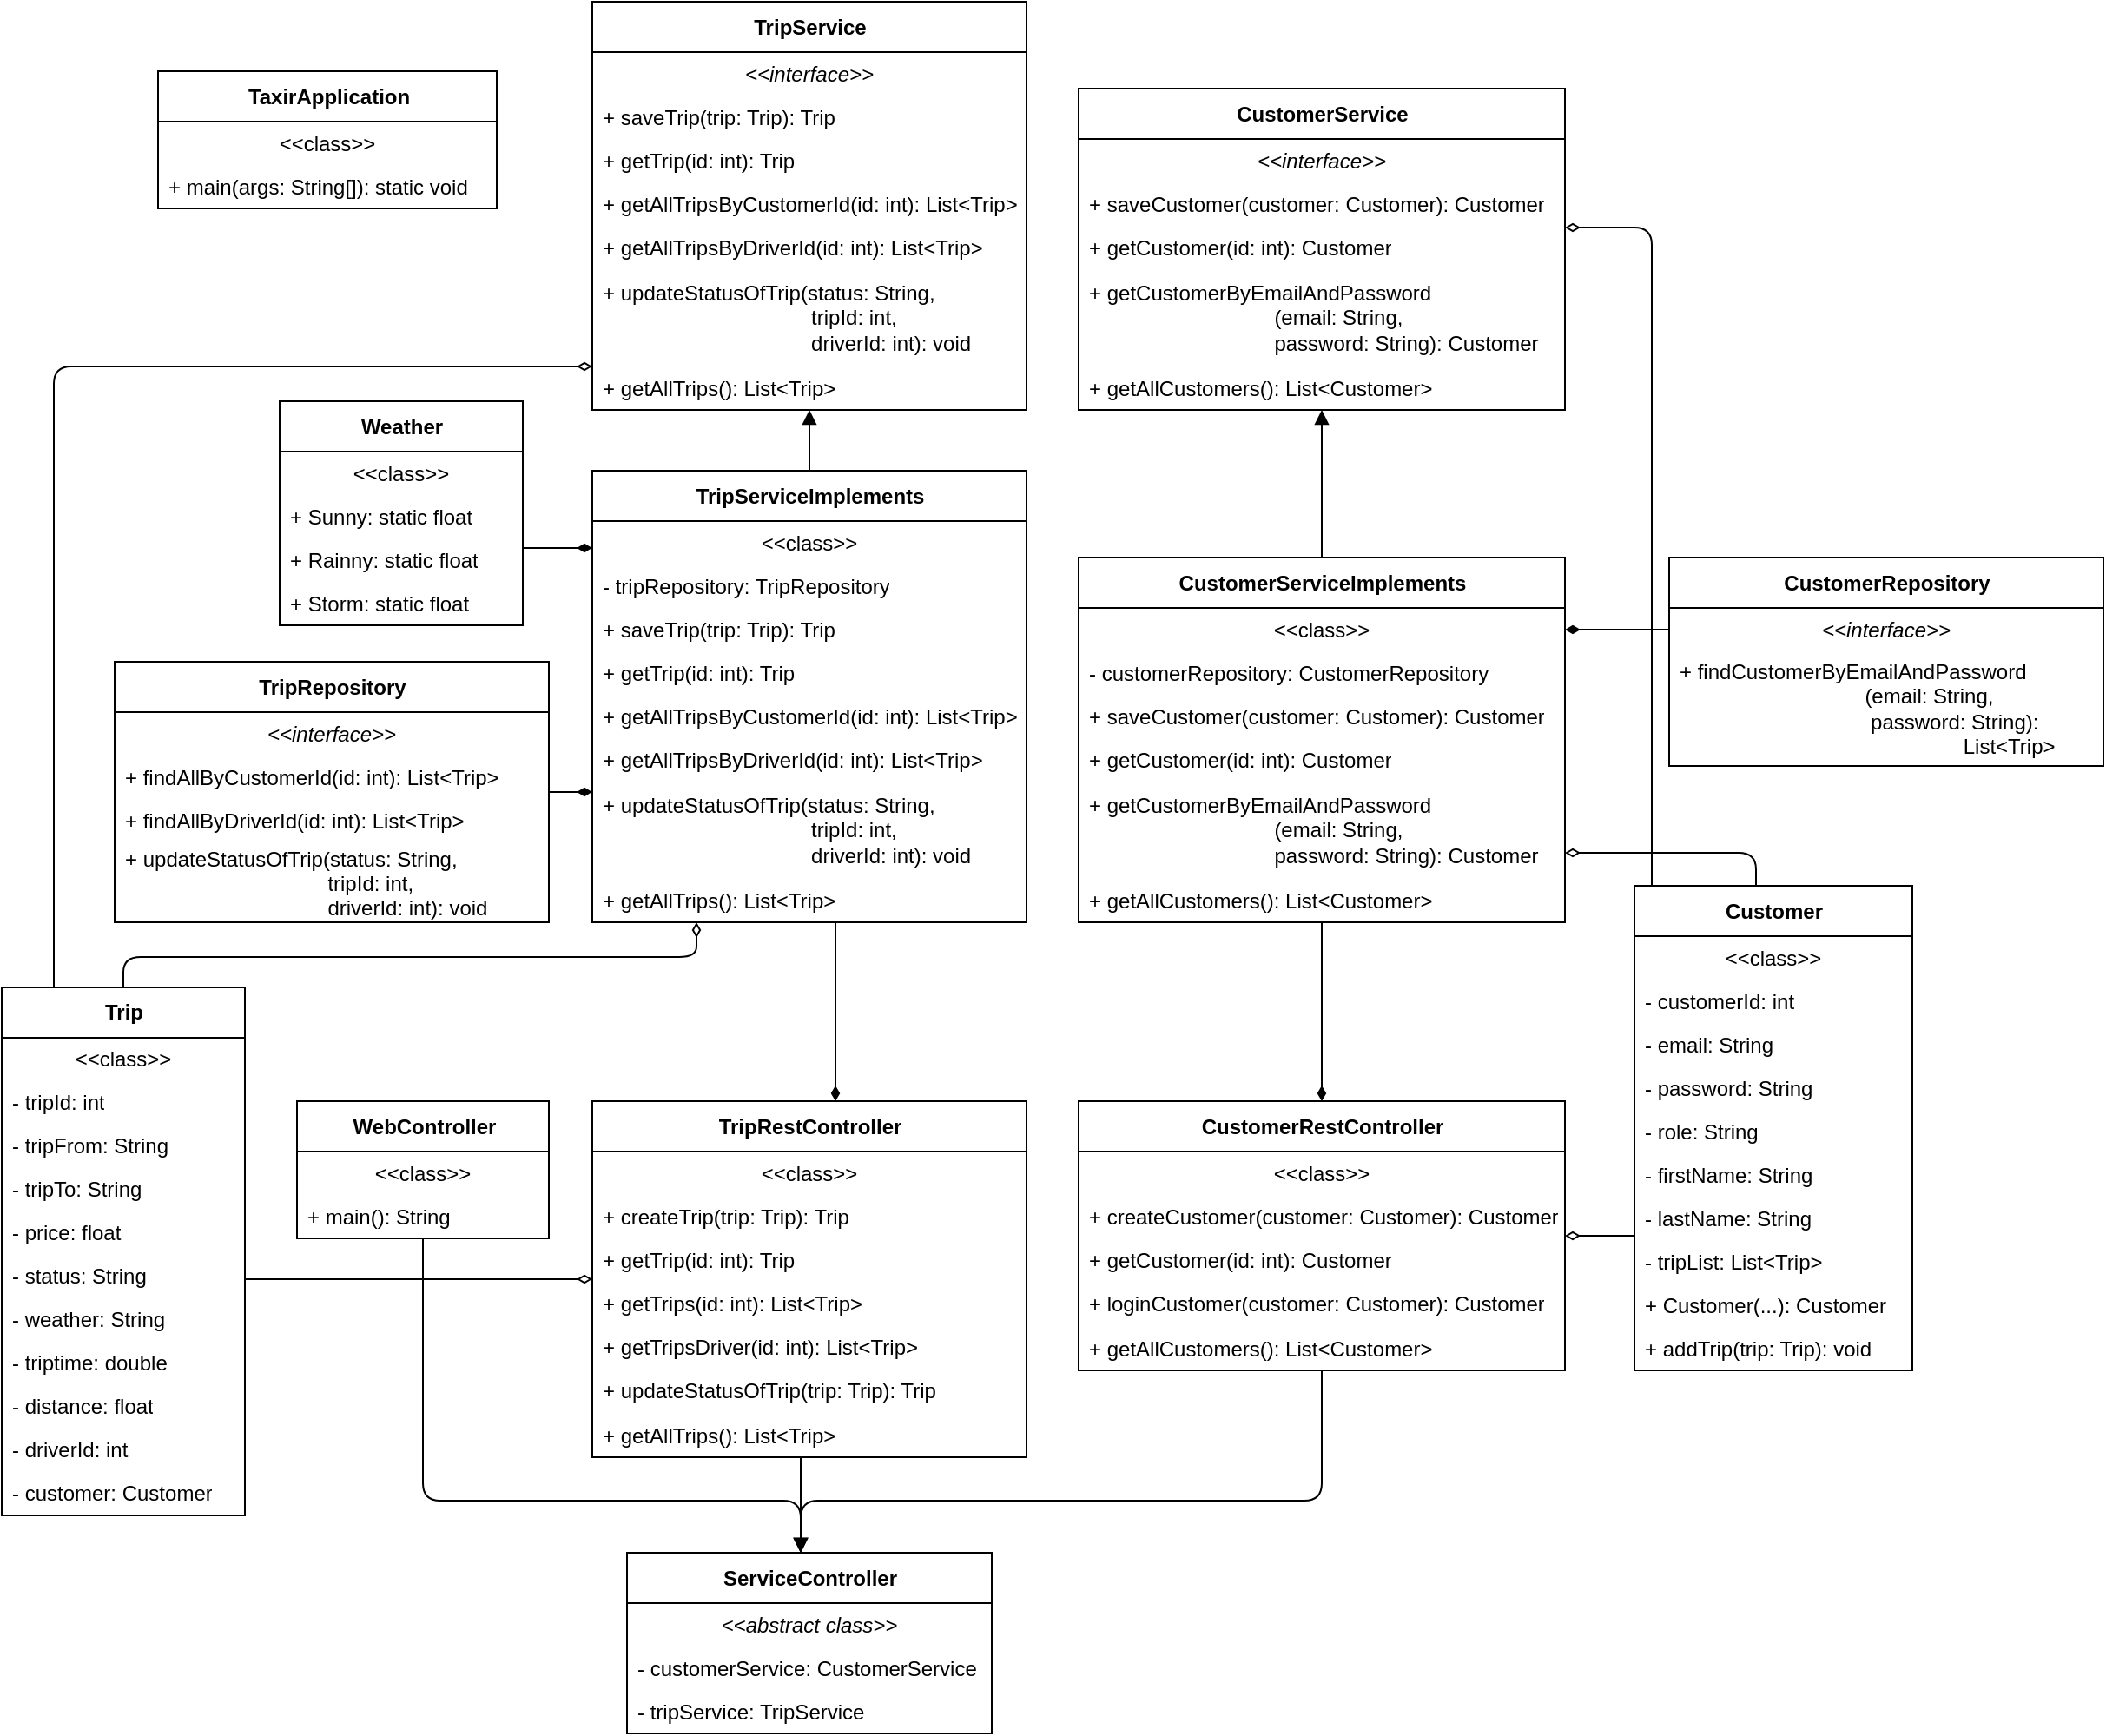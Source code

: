 <mxfile>
    <diagram id="nhu8i2SzoQMfOEHDoNnE" name="Page-1">
        <mxGraphModel dx="1862" dy="1217" grid="1" gridSize="10" guides="0" tooltips="1" connect="1" arrows="1" fold="1" page="1" pageScale="1" pageWidth="1100" pageHeight="850" math="0" shadow="0">
            <root>
                <mxCell id="0"/>
                <mxCell id="1" parent="0"/>
                <mxCell id="135" style="edgeStyle=elbowEdgeStyle;elbow=vertical;html=1;fontFamily=Tahoma;endArrow=diamondThin;endFill=1;" parent="1" source="2" target="73" edge="1">
                    <mxGeometry relative="1" as="geometry"/>
                </mxCell>
                <mxCell id="2" value="TripRepository" style="swimlane;fontStyle=1;align=center;verticalAlign=middle;childLayout=stackLayout;horizontal=1;startSize=29;horizontalStack=0;resizeParent=1;resizeParentMax=0;resizeLast=0;collapsible=0;marginBottom=0;html=1;" parent="1" vertex="1">
                    <mxGeometry x="-375" y="-10" width="250" height="150" as="geometry"/>
                </mxCell>
                <mxCell id="3" value="&lt;i&gt;&amp;lt;&amp;lt;interface&amp;gt;&amp;gt;&lt;/i&gt;" style="text;html=1;strokeColor=none;fillColor=none;align=center;verticalAlign=middle;spacingLeft=4;spacingRight=4;overflow=hidden;rotatable=0;points=[[0,0.5],[1,0.5]];portConstraint=eastwest;" parent="2" vertex="1">
                    <mxGeometry y="29" width="250" height="25" as="geometry"/>
                </mxCell>
                <mxCell id="4" value="+ findAllByCustomerId(id: int): List&amp;lt;Trip&amp;gt;" style="text;html=1;strokeColor=none;fillColor=none;align=left;verticalAlign=middle;spacingLeft=4;spacingRight=4;overflow=hidden;rotatable=0;points=[[0,0.5],[1,0.5]];portConstraint=eastwest;" parent="2" vertex="1">
                    <mxGeometry y="54" width="250" height="25" as="geometry"/>
                </mxCell>
                <mxCell id="32" value="+ findAllByDriverId(id: int): List&amp;lt;Trip&amp;gt;" style="text;html=1;strokeColor=none;fillColor=none;align=left;verticalAlign=middle;spacingLeft=4;spacingRight=4;overflow=hidden;rotatable=0;points=[[0,0.5],[1,0.5]];portConstraint=eastwest;" parent="2" vertex="1">
                    <mxGeometry y="79" width="250" height="25" as="geometry"/>
                </mxCell>
                <mxCell id="33" value="+ updateStatusOfTrip(status: String, &lt;br&gt;&lt;span style=&quot;white-space: pre;&quot;&gt;&#9;&lt;/span&gt;&lt;span style=&quot;white-space: pre;&quot;&gt;&#9;&lt;/span&gt;&lt;span style=&quot;white-space: pre;&quot;&gt;&#9;&lt;/span&gt;&lt;span style=&quot;white-space: pre;&quot;&gt;&#9;&lt;/span&gt;&amp;nbsp; &amp;nbsp;tripId: int, &lt;br&gt;&lt;span style=&quot;white-space: pre;&quot;&gt;&#9;&lt;/span&gt;&lt;span style=&quot;white-space: pre;&quot;&gt;&#9;&lt;/span&gt;&lt;span style=&quot;white-space: pre;&quot;&gt;&#9;&lt;/span&gt;&lt;span style=&quot;white-space: pre;&quot;&gt;&#9;&lt;/span&gt;&amp;nbsp; &amp;nbsp;driverId: int): void" style="text;html=1;strokeColor=none;fillColor=none;align=left;verticalAlign=middle;spacingLeft=4;spacingRight=4;overflow=hidden;rotatable=0;points=[[0,0.5],[1,0.5]];portConstraint=eastwest;" parent="2" vertex="1">
                    <mxGeometry y="104" width="250" height="46" as="geometry"/>
                </mxCell>
                <mxCell id="145" style="edgeStyle=elbowEdgeStyle;elbow=vertical;html=1;fontFamily=Tahoma;endArrow=diamondThin;endFill=0;" parent="1" source="5" target="96" edge="1">
                    <mxGeometry relative="1" as="geometry"/>
                </mxCell>
                <mxCell id="146" style="edgeStyle=elbowEdgeStyle;elbow=vertical;html=1;fontFamily=Tahoma;endArrow=diamondThin;endFill=0;" parent="1" source="5" target="73" edge="1">
                    <mxGeometry relative="1" as="geometry">
                        <Array as="points">
                            <mxPoint x="-40" y="160"/>
                        </Array>
                    </mxGeometry>
                </mxCell>
                <mxCell id="148" style="edgeStyle=elbowEdgeStyle;elbow=vertical;html=1;fontFamily=Tahoma;endArrow=diamondThin;endFill=0;" parent="1" source="5" target="39" edge="1">
                    <mxGeometry relative="1" as="geometry">
                        <Array as="points">
                            <mxPoint x="-410" y="-180"/>
                            <mxPoint x="-350" y="-180"/>
                            <mxPoint x="-70" y="160"/>
                            <mxPoint x="-160" y="160"/>
                        </Array>
                    </mxGeometry>
                </mxCell>
                <mxCell id="5" value="Trip" style="swimlane;fontStyle=1;align=center;verticalAlign=middle;childLayout=stackLayout;horizontal=1;startSize=29;horizontalStack=0;resizeParent=1;resizeParentMax=0;resizeLast=0;collapsible=0;marginBottom=0;html=1;" parent="1" vertex="1">
                    <mxGeometry x="-440" y="177.5" width="140" height="304" as="geometry"/>
                </mxCell>
                <mxCell id="6" value="&amp;lt;&amp;lt;class&amp;gt;&amp;gt;" style="text;html=1;strokeColor=none;fillColor=none;align=center;verticalAlign=middle;spacingLeft=4;spacingRight=4;overflow=hidden;rotatable=0;points=[[0,0.5],[1,0.5]];portConstraint=eastwest;" parent="5" vertex="1">
                    <mxGeometry y="29" width="140" height="25" as="geometry"/>
                </mxCell>
                <mxCell id="7" value="- tripId: int" style="text;html=1;strokeColor=none;fillColor=none;align=left;verticalAlign=middle;spacingLeft=4;spacingRight=4;overflow=hidden;rotatable=0;points=[[0,0.5],[1,0.5]];portConstraint=eastwest;" parent="5" vertex="1">
                    <mxGeometry y="54" width="140" height="25" as="geometry"/>
                </mxCell>
                <mxCell id="8" value="- tripFrom: String" style="text;html=1;strokeColor=none;fillColor=none;align=left;verticalAlign=middle;spacingLeft=4;spacingRight=4;overflow=hidden;rotatable=0;points=[[0,0.5],[1,0.5]];portConstraint=eastwest;" parent="5" vertex="1">
                    <mxGeometry y="79" width="140" height="25" as="geometry"/>
                </mxCell>
                <mxCell id="9" value="- tripTo: String" style="text;html=1;strokeColor=none;fillColor=none;align=left;verticalAlign=middle;spacingLeft=4;spacingRight=4;overflow=hidden;rotatable=0;points=[[0,0.5],[1,0.5]];portConstraint=eastwest;" parent="5" vertex="1">
                    <mxGeometry y="104" width="140" height="25" as="geometry"/>
                </mxCell>
                <mxCell id="11" value="- price: float" style="text;html=1;strokeColor=none;fillColor=none;align=left;verticalAlign=middle;spacingLeft=4;spacingRight=4;overflow=hidden;rotatable=0;points=[[0,0.5],[1,0.5]];portConstraint=eastwest;" parent="5" vertex="1">
                    <mxGeometry y="129" width="140" height="25" as="geometry"/>
                </mxCell>
                <mxCell id="10" value="- status: String" style="text;html=1;strokeColor=none;fillColor=none;align=left;verticalAlign=middle;spacingLeft=4;spacingRight=4;overflow=hidden;rotatable=0;points=[[0,0.5],[1,0.5]];portConstraint=eastwest;" parent="5" vertex="1">
                    <mxGeometry y="154" width="140" height="25" as="geometry"/>
                </mxCell>
                <mxCell id="12" value="- weather: String" style="text;html=1;strokeColor=none;fillColor=none;align=left;verticalAlign=middle;spacingLeft=4;spacingRight=4;overflow=hidden;rotatable=0;points=[[0,0.5],[1,0.5]];portConstraint=eastwest;" parent="5" vertex="1">
                    <mxGeometry y="179" width="140" height="25" as="geometry"/>
                </mxCell>
                <mxCell id="13" value="- triptime: double" style="text;html=1;strokeColor=none;fillColor=none;align=left;verticalAlign=middle;spacingLeft=4;spacingRight=4;overflow=hidden;rotatable=0;points=[[0,0.5],[1,0.5]];portConstraint=eastwest;" parent="5" vertex="1">
                    <mxGeometry y="204" width="140" height="25" as="geometry"/>
                </mxCell>
                <mxCell id="14" value="- distance: float" style="text;html=1;strokeColor=none;fillColor=none;align=left;verticalAlign=middle;spacingLeft=4;spacingRight=4;overflow=hidden;rotatable=0;points=[[0,0.5],[1,0.5]];portConstraint=eastwest;" parent="5" vertex="1">
                    <mxGeometry y="229" width="140" height="25" as="geometry"/>
                </mxCell>
                <mxCell id="15" value="- driverId: int" style="text;html=1;strokeColor=none;fillColor=none;align=left;verticalAlign=middle;spacingLeft=4;spacingRight=4;overflow=hidden;rotatable=0;points=[[0,0.5],[1,0.5]];portConstraint=eastwest;" parent="5" vertex="1">
                    <mxGeometry y="254" width="140" height="25" as="geometry"/>
                </mxCell>
                <mxCell id="17" value="- customer: Customer" style="text;html=1;strokeColor=none;fillColor=none;align=left;verticalAlign=middle;spacingLeft=4;spacingRight=4;overflow=hidden;rotatable=0;points=[[0,0.5],[1,0.5]];portConstraint=eastwest;" parent="5" vertex="1">
                    <mxGeometry y="279" width="140" height="25" as="geometry"/>
                </mxCell>
                <mxCell id="139" style="edgeStyle=elbowEdgeStyle;elbow=vertical;html=1;fontFamily=Tahoma;endArrow=diamondThin;endFill=0;" parent="1" source="18" target="105" edge="1">
                    <mxGeometry relative="1" as="geometry"/>
                </mxCell>
                <mxCell id="142" style="edgeStyle=elbowEdgeStyle;elbow=vertical;html=1;fontFamily=Tahoma;endArrow=diamondThin;endFill=0;" parent="1" source="18" target="47" edge="1">
                    <mxGeometry relative="1" as="geometry">
                        <Array as="points">
                            <mxPoint x="510" y="-260"/>
                            <mxPoint x="480" y="-320"/>
                            <mxPoint x="520" y="-140"/>
                            <mxPoint x="530" y="-320"/>
                        </Array>
                    </mxGeometry>
                </mxCell>
                <mxCell id="143" style="edgeStyle=elbowEdgeStyle;elbow=vertical;html=1;fontFamily=Tahoma;endArrow=diamondThin;endFill=0;" parent="1" source="18" target="66" edge="1">
                    <mxGeometry relative="1" as="geometry">
                        <Array as="points">
                            <mxPoint x="570" y="100"/>
                            <mxPoint x="540" y="90"/>
                            <mxPoint x="470" y="60"/>
                        </Array>
                    </mxGeometry>
                </mxCell>
                <mxCell id="18" value="Customer" style="swimlane;fontStyle=1;align=center;verticalAlign=middle;childLayout=stackLayout;horizontal=1;startSize=29;horizontalStack=0;resizeParent=1;resizeParentMax=0;resizeLast=0;collapsible=0;marginBottom=0;html=1;" parent="1" vertex="1">
                    <mxGeometry x="500" y="119" width="160" height="279" as="geometry"/>
                </mxCell>
                <mxCell id="19" value="&amp;lt;&amp;lt;class&amp;gt;&amp;gt;" style="text;html=1;strokeColor=none;fillColor=none;align=center;verticalAlign=middle;spacingLeft=4;spacingRight=4;overflow=hidden;rotatable=0;points=[[0,0.5],[1,0.5]];portConstraint=eastwest;" parent="18" vertex="1">
                    <mxGeometry y="29" width="160" height="25" as="geometry"/>
                </mxCell>
                <mxCell id="20" value="- customerId: int" style="text;html=1;strokeColor=none;fillColor=none;align=left;verticalAlign=middle;spacingLeft=4;spacingRight=4;overflow=hidden;rotatable=0;points=[[0,0.5],[1,0.5]];portConstraint=eastwest;" parent="18" vertex="1">
                    <mxGeometry y="54" width="160" height="25" as="geometry"/>
                </mxCell>
                <mxCell id="21" value="- email: String" style="text;html=1;strokeColor=none;fillColor=none;align=left;verticalAlign=middle;spacingLeft=4;spacingRight=4;overflow=hidden;rotatable=0;points=[[0,0.5],[1,0.5]];portConstraint=eastwest;" parent="18" vertex="1">
                    <mxGeometry y="79" width="160" height="25" as="geometry"/>
                </mxCell>
                <mxCell id="22" value="- password: String" style="text;html=1;strokeColor=none;fillColor=none;align=left;verticalAlign=middle;spacingLeft=4;spacingRight=4;overflow=hidden;rotatable=0;points=[[0,0.5],[1,0.5]];portConstraint=eastwest;" parent="18" vertex="1">
                    <mxGeometry y="104" width="160" height="25" as="geometry"/>
                </mxCell>
                <mxCell id="23" value="- role: String" style="text;html=1;strokeColor=none;fillColor=none;align=left;verticalAlign=middle;spacingLeft=4;spacingRight=4;overflow=hidden;rotatable=0;points=[[0,0.5],[1,0.5]];portConstraint=eastwest;" parent="18" vertex="1">
                    <mxGeometry y="129" width="160" height="25" as="geometry"/>
                </mxCell>
                <mxCell id="24" value="- firstName: String" style="text;html=1;strokeColor=none;fillColor=none;align=left;verticalAlign=middle;spacingLeft=4;spacingRight=4;overflow=hidden;rotatable=0;points=[[0,0.5],[1,0.5]];portConstraint=eastwest;" parent="18" vertex="1">
                    <mxGeometry y="154" width="160" height="25" as="geometry"/>
                </mxCell>
                <mxCell id="25" value="- lastName: String" style="text;html=1;strokeColor=none;fillColor=none;align=left;verticalAlign=middle;spacingLeft=4;spacingRight=4;overflow=hidden;rotatable=0;points=[[0,0.5],[1,0.5]];portConstraint=eastwest;" parent="18" vertex="1">
                    <mxGeometry y="179" width="160" height="25" as="geometry"/>
                </mxCell>
                <mxCell id="29" value="- tripList: List&amp;lt;Trip&amp;gt;" style="text;html=1;strokeColor=none;fillColor=none;align=left;verticalAlign=middle;spacingLeft=4;spacingRight=4;overflow=hidden;rotatable=0;points=[[0,0.5],[1,0.5]];portConstraint=eastwest;" parent="18" vertex="1">
                    <mxGeometry y="204" width="160" height="25" as="geometry"/>
                </mxCell>
                <mxCell id="30" value="+ Customer(...): Customer" style="text;html=1;strokeColor=none;fillColor=none;align=left;verticalAlign=middle;spacingLeft=4;spacingRight=4;overflow=hidden;rotatable=0;points=[[0,0.5],[1,0.5]];portConstraint=eastwest;" parent="18" vertex="1">
                    <mxGeometry y="229" width="160" height="25" as="geometry"/>
                </mxCell>
                <mxCell id="31" value="+ addTrip(trip: Trip): void" style="text;html=1;strokeColor=none;fillColor=none;align=left;verticalAlign=middle;spacingLeft=4;spacingRight=4;overflow=hidden;rotatable=0;points=[[0,0.5],[1,0.5]];portConstraint=eastwest;" parent="18" vertex="1">
                    <mxGeometry y="254" width="160" height="25" as="geometry"/>
                </mxCell>
                <mxCell id="34" value="CustomerRepository" style="swimlane;fontStyle=1;align=center;verticalAlign=middle;childLayout=stackLayout;horizontal=1;startSize=29;horizontalStack=0;resizeParent=1;resizeParentMax=0;resizeLast=0;collapsible=0;marginBottom=0;html=1;" parent="1" vertex="1">
                    <mxGeometry x="520" y="-70" width="250" height="120" as="geometry"/>
                </mxCell>
                <mxCell id="35" value="&lt;i&gt;&amp;lt;&amp;lt;interface&amp;gt;&amp;gt;&lt;/i&gt;" style="text;html=1;strokeColor=none;fillColor=none;align=center;verticalAlign=middle;spacingLeft=4;spacingRight=4;overflow=hidden;rotatable=0;points=[[0,0.5],[1,0.5]];portConstraint=eastwest;" parent="34" vertex="1">
                    <mxGeometry y="29" width="250" height="25" as="geometry"/>
                </mxCell>
                <mxCell id="36" value="+ findCustomerByEmailAndPassword&lt;br&gt;&lt;span style=&quot;white-space: pre;&quot;&gt;&#9;&lt;/span&gt;&lt;span style=&quot;white-space: pre;&quot;&gt;&#9;&lt;/span&gt;&lt;span style=&quot;white-space: pre;&quot;&gt;&#9;&lt;/span&gt;&lt;span style=&quot;white-space: pre;&quot;&gt;&#9;&lt;/span&gt;(email: String,&lt;br&gt;&lt;span style=&quot;white-space: pre;&quot;&gt;&#9;&lt;/span&gt;&lt;span style=&quot;white-space: pre;&quot;&gt;&#9;&lt;/span&gt;&lt;span style=&quot;white-space: pre;&quot;&gt;&#9;&lt;/span&gt;&lt;span style=&quot;white-space: pre;&quot;&gt;&#9;&lt;/span&gt;&amp;nbsp;password: String):&lt;br&gt;&lt;span style=&quot;white-space: pre;&quot;&gt;&#9;&lt;/span&gt;&lt;span style=&quot;white-space: pre;&quot;&gt;&#9;&lt;/span&gt;&lt;span style=&quot;white-space: pre;&quot;&gt;&#9;&lt;/span&gt;&lt;span style=&quot;white-space: pre;&quot;&gt;&#9;&lt;/span&gt;&lt;span style=&quot;white-space: pre;&quot;&gt;&#9;&lt;/span&gt;&lt;span style=&quot;white-space: pre;&quot;&gt;&#9;&lt;/span&gt;&amp;nbsp;List&amp;lt;Trip&amp;gt;" style="text;html=1;strokeColor=none;fillColor=none;align=left;verticalAlign=middle;spacingLeft=4;spacingRight=4;overflow=hidden;rotatable=0;points=[[0,0.5],[1,0.5]];portConstraint=eastwest;" parent="34" vertex="1">
                    <mxGeometry y="54" width="250" height="66" as="geometry"/>
                </mxCell>
                <mxCell id="39" value="TripService" style="swimlane;fontStyle=1;align=center;verticalAlign=middle;childLayout=stackLayout;horizontal=1;startSize=29;horizontalStack=0;resizeParent=1;resizeParentMax=0;resizeLast=0;collapsible=0;marginBottom=0;html=1;" parent="1" vertex="1">
                    <mxGeometry x="-100" y="-390" width="250" height="235" as="geometry"/>
                </mxCell>
                <mxCell id="40" value="&lt;i&gt;&amp;lt;&amp;lt;interface&amp;gt;&amp;gt;&lt;/i&gt;" style="text;html=1;strokeColor=none;fillColor=none;align=center;verticalAlign=middle;spacingLeft=4;spacingRight=4;overflow=hidden;rotatable=0;points=[[0,0.5],[1,0.5]];portConstraint=eastwest;" parent="39" vertex="1">
                    <mxGeometry y="29" width="250" height="25" as="geometry"/>
                </mxCell>
                <mxCell id="42" value="+ saveTrip(trip: Trip): Trip" style="text;html=1;strokeColor=none;fillColor=none;align=left;verticalAlign=middle;spacingLeft=4;spacingRight=4;overflow=hidden;rotatable=0;points=[[0,0.5],[1,0.5]];portConstraint=eastwest;" parent="39" vertex="1">
                    <mxGeometry y="54" width="250" height="25" as="geometry"/>
                </mxCell>
                <mxCell id="43" value="+ getTrip(id: int): Trip" style="text;html=1;strokeColor=none;fillColor=none;align=left;verticalAlign=middle;spacingLeft=4;spacingRight=4;overflow=hidden;rotatable=0;points=[[0,0.5],[1,0.5]];portConstraint=eastwest;" parent="39" vertex="1">
                    <mxGeometry y="79" width="250" height="25" as="geometry"/>
                </mxCell>
                <mxCell id="44" value="+ getAllTripsByCustomerId(id: int): List&amp;lt;Trip&amp;gt;" style="text;html=1;strokeColor=none;fillColor=none;align=left;verticalAlign=middle;spacingLeft=4;spacingRight=4;overflow=hidden;rotatable=0;points=[[0,0.5],[1,0.5]];portConstraint=eastwest;" parent="39" vertex="1">
                    <mxGeometry y="104" width="250" height="25" as="geometry"/>
                </mxCell>
                <mxCell id="45" value="+ getAllTripsByDriverId(id: int): List&amp;lt;Trip&amp;gt;" style="text;html=1;strokeColor=none;fillColor=none;align=left;verticalAlign=middle;spacingLeft=4;spacingRight=4;overflow=hidden;rotatable=0;points=[[0,0.5],[1,0.5]];portConstraint=eastwest;" parent="39" vertex="1">
                    <mxGeometry y="129" width="250" height="25" as="geometry"/>
                </mxCell>
                <mxCell id="41" value="+ updateStatusOfTrip(status: String,&lt;br&gt;&lt;span style=&quot;white-space: pre;&quot;&gt;&#9;&lt;/span&gt;&lt;span style=&quot;white-space: pre;&quot;&gt;&#9;&lt;/span&gt;&lt;span style=&quot;white-space: pre;&quot;&gt;&#9;&lt;/span&gt;&lt;span style=&quot;white-space: pre;&quot;&gt;&#9;&lt;/span&gt;&amp;nbsp; &amp;nbsp; tripId: int,&lt;br&gt;&amp;nbsp;&lt;span style=&quot;white-space: pre;&quot;&gt;&#9;&lt;/span&gt;&lt;span style=&quot;white-space: pre;&quot;&gt;&#9;&lt;/span&gt;&lt;span style=&quot;white-space: pre;&quot;&gt;&#9;&lt;/span&gt;&lt;span style=&quot;white-space: pre;&quot;&gt;&#9;&lt;/span&gt;&amp;nbsp; &amp;nbsp; driverId: int): void" style="text;html=1;strokeColor=none;fillColor=none;align=left;verticalAlign=middle;spacingLeft=4;spacingRight=4;overflow=hidden;rotatable=0;points=[[0,0.5],[1,0.5]];portConstraint=eastwest;" parent="39" vertex="1">
                    <mxGeometry y="154" width="250" height="56" as="geometry"/>
                </mxCell>
                <mxCell id="46" value="+ getAllTrips(): List&amp;lt;Trip&amp;gt;" style="text;html=1;strokeColor=none;fillColor=none;align=left;verticalAlign=middle;spacingLeft=4;spacingRight=4;overflow=hidden;rotatable=0;points=[[0,0.5],[1,0.5]];portConstraint=eastwest;" parent="39" vertex="1">
                    <mxGeometry y="210" width="250" height="25" as="geometry"/>
                </mxCell>
                <mxCell id="47" value="CustomerService" style="swimlane;fontStyle=1;align=center;verticalAlign=middle;childLayout=stackLayout;horizontal=1;startSize=29;horizontalStack=0;resizeParent=1;resizeParentMax=0;resizeLast=0;collapsible=0;marginBottom=0;html=1;" parent="1" vertex="1">
                    <mxGeometry x="180" y="-340" width="280" height="185" as="geometry"/>
                </mxCell>
                <mxCell id="48" value="&lt;i&gt;&amp;lt;&amp;lt;interface&amp;gt;&amp;gt;&lt;/i&gt;" style="text;html=1;strokeColor=none;fillColor=none;align=center;verticalAlign=middle;spacingLeft=4;spacingRight=4;overflow=hidden;rotatable=0;points=[[0,0.5],[1,0.5]];portConstraint=eastwest;" parent="47" vertex="1">
                    <mxGeometry y="29" width="280" height="25" as="geometry"/>
                </mxCell>
                <mxCell id="49" value="+ saveCustomer(customer: Customer): Customer" style="text;html=1;strokeColor=none;fillColor=none;align=left;verticalAlign=middle;spacingLeft=4;spacingRight=4;overflow=hidden;rotatable=0;points=[[0,0.5],[1,0.5]];portConstraint=eastwest;" parent="47" vertex="1">
                    <mxGeometry y="54" width="280" height="25" as="geometry"/>
                </mxCell>
                <mxCell id="50" value="+ getCustomer(id: int): Customer" style="text;html=1;strokeColor=none;fillColor=none;align=left;verticalAlign=middle;spacingLeft=4;spacingRight=4;overflow=hidden;rotatable=0;points=[[0,0.5],[1,0.5]];portConstraint=eastwest;" parent="47" vertex="1">
                    <mxGeometry y="79" width="280" height="25" as="geometry"/>
                </mxCell>
                <mxCell id="53" value="+ getCustomerByEmailAndPassword&lt;br&gt;&lt;span style=&quot;white-space: pre;&quot;&gt;&#9;&lt;/span&gt;&lt;span style=&quot;white-space: pre;&quot;&gt;&#9;&lt;/span&gt;&lt;span style=&quot;white-space: pre;&quot;&gt;&#9;&lt;/span&gt;&lt;span style=&quot;white-space: pre;&quot;&gt;&#9;&lt;/span&gt;(email: String,&lt;br&gt;&lt;span style=&quot;white-space: pre;&quot;&gt;&lt;span style=&quot;white-space: pre;&quot;&gt;&#9;&lt;/span&gt;&lt;span style=&quot;white-space: pre;&quot;&gt;&#9;&lt;/span&gt;&#9;&lt;/span&gt;&lt;span style=&quot;white-space: pre;&quot;&gt;&#9;&lt;/span&gt;password: String): Customer" style="text;html=1;strokeColor=none;fillColor=none;align=left;verticalAlign=middle;spacingLeft=4;spacingRight=4;overflow=hidden;rotatable=0;points=[[0,0.5],[1,0.5]];portConstraint=eastwest;" parent="47" vertex="1">
                    <mxGeometry y="104" width="280" height="56" as="geometry"/>
                </mxCell>
                <mxCell id="54" value="+ getAllCustomers(): List&amp;lt;Customer&amp;gt;" style="text;html=1;strokeColor=none;fillColor=none;align=left;verticalAlign=middle;spacingLeft=4;spacingRight=4;overflow=hidden;rotatable=0;points=[[0,0.5],[1,0.5]];portConstraint=eastwest;" parent="47" vertex="1">
                    <mxGeometry y="160" width="280" height="25" as="geometry"/>
                </mxCell>
                <mxCell id="127" style="edgeStyle=none;html=1;fontFamily=Tahoma;endArrow=block;endFill=1;" parent="1" source="66" target="47" edge="1">
                    <mxGeometry relative="1" as="geometry"/>
                </mxCell>
                <mxCell id="138" style="edgeStyle=elbowEdgeStyle;elbow=vertical;html=1;fontFamily=Tahoma;endArrow=diamondThin;endFill=1;" parent="1" source="66" target="105" edge="1">
                    <mxGeometry relative="1" as="geometry"/>
                </mxCell>
                <mxCell id="66" value="CustomerServiceImplements" style="swimlane;fontStyle=1;align=center;verticalAlign=middle;childLayout=stackLayout;horizontal=1;startSize=29;horizontalStack=0;resizeParent=1;resizeParentMax=0;resizeLast=0;collapsible=0;marginBottom=0;html=1;" parent="1" vertex="1">
                    <mxGeometry x="180" y="-70" width="280" height="210" as="geometry"/>
                </mxCell>
                <mxCell id="67" value="&amp;lt;&amp;lt;class&amp;gt;&amp;gt;" style="text;html=1;strokeColor=none;fillColor=none;align=center;verticalAlign=middle;spacingLeft=4;spacingRight=4;overflow=hidden;rotatable=0;points=[[0,0.5],[1,0.5]];portConstraint=eastwest;" parent="66" vertex="1">
                    <mxGeometry y="29" width="280" height="25" as="geometry"/>
                </mxCell>
                <mxCell id="72" value="- customerRepository: CustomerRepository" style="text;html=1;strokeColor=none;fillColor=none;align=left;verticalAlign=middle;spacingLeft=4;spacingRight=4;overflow=hidden;rotatable=0;points=[[0,0.5],[1,0.5]];portConstraint=eastwest;" parent="66" vertex="1">
                    <mxGeometry y="54" width="280" height="25" as="geometry"/>
                </mxCell>
                <mxCell id="68" value="+ saveCustomer(customer: Customer): Customer" style="text;html=1;strokeColor=none;fillColor=none;align=left;verticalAlign=middle;spacingLeft=4;spacingRight=4;overflow=hidden;rotatable=0;points=[[0,0.5],[1,0.5]];portConstraint=eastwest;" parent="66" vertex="1">
                    <mxGeometry y="79" width="280" height="25" as="geometry"/>
                </mxCell>
                <mxCell id="69" value="+ getCustomer(id: int): Customer" style="text;html=1;strokeColor=none;fillColor=none;align=left;verticalAlign=middle;spacingLeft=4;spacingRight=4;overflow=hidden;rotatable=0;points=[[0,0.5],[1,0.5]];portConstraint=eastwest;" parent="66" vertex="1">
                    <mxGeometry y="104" width="280" height="25" as="geometry"/>
                </mxCell>
                <mxCell id="70" value="+ getCustomerByEmailAndPassword&lt;br&gt;&lt;span style=&quot;white-space: pre;&quot;&gt;&#9;&lt;/span&gt;&lt;span style=&quot;white-space: pre;&quot;&gt;&#9;&lt;/span&gt;&lt;span style=&quot;white-space: pre;&quot;&gt;&#9;&lt;/span&gt;&lt;span style=&quot;white-space: pre;&quot;&gt;&#9;&lt;/span&gt;(email: String,&lt;br&gt;&lt;span style=&quot;white-space: pre;&quot;&gt;&lt;span style=&quot;white-space: pre;&quot;&gt;&#9;&lt;/span&gt;&lt;span style=&quot;white-space: pre;&quot;&gt;&#9;&lt;/span&gt;&#9;&lt;/span&gt;&lt;span style=&quot;white-space: pre;&quot;&gt;&#9;&lt;/span&gt;password: String): Customer" style="text;html=1;strokeColor=none;fillColor=none;align=left;verticalAlign=middle;spacingLeft=4;spacingRight=4;overflow=hidden;rotatable=0;points=[[0,0.5],[1,0.5]];portConstraint=eastwest;" parent="66" vertex="1">
                    <mxGeometry y="129" width="280" height="56" as="geometry"/>
                </mxCell>
                <mxCell id="71" value="+ getAllCustomers(): List&amp;lt;Customer&amp;gt;" style="text;html=1;strokeColor=none;fillColor=none;align=left;verticalAlign=middle;spacingLeft=4;spacingRight=4;overflow=hidden;rotatable=0;points=[[0,0.5],[1,0.5]];portConstraint=eastwest;" parent="66" vertex="1">
                    <mxGeometry y="185" width="280" height="25" as="geometry"/>
                </mxCell>
                <mxCell id="128" style="edgeStyle=none;html=1;fontFamily=Tahoma;endArrow=block;endFill=1;" parent="1" source="73" target="39" edge="1">
                    <mxGeometry relative="1" as="geometry"/>
                </mxCell>
                <mxCell id="137" style="edgeStyle=elbowEdgeStyle;elbow=vertical;html=1;fontFamily=Tahoma;endArrow=diamondThin;endFill=1;" parent="1" source="73" target="96" edge="1">
                    <mxGeometry relative="1" as="geometry">
                        <Array as="points">
                            <mxPoint x="40" y="150"/>
                        </Array>
                    </mxGeometry>
                </mxCell>
                <mxCell id="73" value="TripServiceImplements" style="swimlane;fontStyle=1;align=center;verticalAlign=middle;childLayout=stackLayout;horizontal=1;startSize=29;horizontalStack=0;resizeParent=1;resizeParentMax=0;resizeLast=0;collapsible=0;marginBottom=0;html=1;" parent="1" vertex="1">
                    <mxGeometry x="-100" y="-120" width="250" height="260" as="geometry"/>
                </mxCell>
                <mxCell id="74" value="&amp;lt;&amp;lt;class&amp;gt;&amp;gt;" style="text;html=1;strokeColor=none;fillColor=none;align=center;verticalAlign=middle;spacingLeft=4;spacingRight=4;overflow=hidden;rotatable=0;points=[[0,0.5],[1,0.5]];portConstraint=eastwest;" parent="73" vertex="1">
                    <mxGeometry y="29" width="250" height="25" as="geometry"/>
                </mxCell>
                <mxCell id="81" value="- tripRepository: TripRepository" style="text;html=1;strokeColor=none;fillColor=none;align=left;verticalAlign=middle;spacingLeft=4;spacingRight=4;overflow=hidden;rotatable=0;points=[[0,0.5],[1,0.5]];portConstraint=eastwest;" parent="73" vertex="1">
                    <mxGeometry y="54" width="250" height="25" as="geometry"/>
                </mxCell>
                <mxCell id="75" value="+ saveTrip(trip: Trip): Trip" style="text;html=1;strokeColor=none;fillColor=none;align=left;verticalAlign=middle;spacingLeft=4;spacingRight=4;overflow=hidden;rotatable=0;points=[[0,0.5],[1,0.5]];portConstraint=eastwest;" parent="73" vertex="1">
                    <mxGeometry y="79" width="250" height="25" as="geometry"/>
                </mxCell>
                <mxCell id="76" value="+ getTrip(id: int): Trip" style="text;html=1;strokeColor=none;fillColor=none;align=left;verticalAlign=middle;spacingLeft=4;spacingRight=4;overflow=hidden;rotatable=0;points=[[0,0.5],[1,0.5]];portConstraint=eastwest;" parent="73" vertex="1">
                    <mxGeometry y="104" width="250" height="25" as="geometry"/>
                </mxCell>
                <mxCell id="77" value="+ getAllTripsByCustomerId(id: int): List&amp;lt;Trip&amp;gt;" style="text;html=1;strokeColor=none;fillColor=none;align=left;verticalAlign=middle;spacingLeft=4;spacingRight=4;overflow=hidden;rotatable=0;points=[[0,0.5],[1,0.5]];portConstraint=eastwest;" parent="73" vertex="1">
                    <mxGeometry y="129" width="250" height="25" as="geometry"/>
                </mxCell>
                <mxCell id="78" value="+ getAllTripsByDriverId(id: int): List&amp;lt;Trip&amp;gt;" style="text;html=1;strokeColor=none;fillColor=none;align=left;verticalAlign=middle;spacingLeft=4;spacingRight=4;overflow=hidden;rotatable=0;points=[[0,0.5],[1,0.5]];portConstraint=eastwest;" parent="73" vertex="1">
                    <mxGeometry y="154" width="250" height="25" as="geometry"/>
                </mxCell>
                <mxCell id="79" value="+ updateStatusOfTrip(status: String,&lt;br&gt;&lt;span style=&quot;white-space: pre;&quot;&gt;&#9;&lt;/span&gt;&lt;span style=&quot;white-space: pre;&quot;&gt;&#9;&lt;/span&gt;&lt;span style=&quot;white-space: pre;&quot;&gt;&#9;&lt;/span&gt;&lt;span style=&quot;white-space: pre;&quot;&gt;&#9;&lt;/span&gt;&amp;nbsp; &amp;nbsp; tripId: int,&lt;br&gt;&amp;nbsp;&lt;span style=&quot;white-space: pre;&quot;&gt;&#9;&lt;/span&gt;&lt;span style=&quot;white-space: pre;&quot;&gt;&#9;&lt;/span&gt;&lt;span style=&quot;white-space: pre;&quot;&gt;&#9;&lt;/span&gt;&lt;span style=&quot;white-space: pre;&quot;&gt;&#9;&lt;/span&gt;&amp;nbsp; &amp;nbsp; driverId: int): void" style="text;html=1;strokeColor=none;fillColor=none;align=left;verticalAlign=middle;spacingLeft=4;spacingRight=4;overflow=hidden;rotatable=0;points=[[0,0.5],[1,0.5]];portConstraint=eastwest;" parent="73" vertex="1">
                    <mxGeometry y="179" width="250" height="56" as="geometry"/>
                </mxCell>
                <mxCell id="80" value="+ getAllTrips(): List&amp;lt;Trip&amp;gt;" style="text;html=1;strokeColor=none;fillColor=none;align=left;verticalAlign=middle;spacingLeft=4;spacingRight=4;overflow=hidden;rotatable=0;points=[[0,0.5],[1,0.5]];portConstraint=eastwest;" parent="73" vertex="1">
                    <mxGeometry y="235" width="250" height="25" as="geometry"/>
                </mxCell>
                <mxCell id="129" style="edgeStyle=elbowEdgeStyle;html=1;fontFamily=Tahoma;endArrow=diamondThin;endFill=1;elbow=vertical;" parent="1" source="82" target="73" edge="1">
                    <mxGeometry relative="1" as="geometry"/>
                </mxCell>
                <mxCell id="82" value="Weather" style="swimlane;fontStyle=1;align=center;verticalAlign=middle;childLayout=stackLayout;horizontal=1;startSize=29;horizontalStack=0;resizeParent=1;resizeParentMax=0;resizeLast=0;collapsible=0;marginBottom=0;html=1;" parent="1" vertex="1">
                    <mxGeometry x="-280" y="-160" width="140" height="129" as="geometry"/>
                </mxCell>
                <mxCell id="83" value="&amp;lt;&amp;lt;class&amp;gt;&amp;gt;" style="text;html=1;strokeColor=none;fillColor=none;align=center;verticalAlign=middle;spacingLeft=4;spacingRight=4;overflow=hidden;rotatable=0;points=[[0,0.5],[1,0.5]];portConstraint=eastwest;" parent="82" vertex="1">
                    <mxGeometry y="29" width="140" height="25" as="geometry"/>
                </mxCell>
                <mxCell id="84" value="+ Sunny: static float" style="text;html=1;strokeColor=none;fillColor=none;align=left;verticalAlign=middle;spacingLeft=4;spacingRight=4;overflow=hidden;rotatable=0;points=[[0,0.5],[1,0.5]];portConstraint=eastwest;" parent="82" vertex="1">
                    <mxGeometry y="54" width="140" height="25" as="geometry"/>
                </mxCell>
                <mxCell id="94" value="+ Rainny: static float" style="text;html=1;strokeColor=none;fillColor=none;align=left;verticalAlign=middle;spacingLeft=4;spacingRight=4;overflow=hidden;rotatable=0;points=[[0,0.5],[1,0.5]];portConstraint=eastwest;" parent="82" vertex="1">
                    <mxGeometry y="79" width="140" height="25" as="geometry"/>
                </mxCell>
                <mxCell id="95" value="+ Storm: static float" style="text;html=1;strokeColor=none;fillColor=none;align=left;verticalAlign=middle;spacingLeft=4;spacingRight=4;overflow=hidden;rotatable=0;points=[[0,0.5],[1,0.5]];portConstraint=eastwest;" parent="82" vertex="1">
                    <mxGeometry y="104" width="140" height="25" as="geometry"/>
                </mxCell>
                <mxCell id="131" style="edgeStyle=elbowEdgeStyle;html=1;fontFamily=Tahoma;endArrow=block;endFill=1;elbow=vertical;" parent="1" source="96" target="118" edge="1">
                    <mxGeometry relative="1" as="geometry">
                        <Array as="points">
                            <mxPoint x="20" y="473"/>
                            <mxPoint x="25" y="443"/>
                        </Array>
                    </mxGeometry>
                </mxCell>
                <mxCell id="96" value="TripRestController" style="swimlane;fontStyle=1;align=center;verticalAlign=middle;childLayout=stackLayout;horizontal=1;startSize=29;horizontalStack=0;resizeParent=1;resizeParentMax=0;resizeLast=0;collapsible=0;marginBottom=0;html=1;" parent="1" vertex="1">
                    <mxGeometry x="-100" y="243" width="250" height="205" as="geometry"/>
                </mxCell>
                <mxCell id="97" value="&amp;lt;&amp;lt;class&amp;gt;&amp;gt;" style="text;html=1;strokeColor=none;fillColor=none;align=center;verticalAlign=middle;spacingLeft=4;spacingRight=4;overflow=hidden;rotatable=0;points=[[0,0.5],[1,0.5]];portConstraint=eastwest;" parent="96" vertex="1">
                    <mxGeometry y="29" width="250" height="25" as="geometry"/>
                </mxCell>
                <mxCell id="99" value="+ createTrip(trip: Trip): Trip" style="text;html=1;strokeColor=none;fillColor=none;align=left;verticalAlign=middle;spacingLeft=4;spacingRight=4;overflow=hidden;rotatable=0;points=[[0,0.5],[1,0.5]];portConstraint=eastwest;" parent="96" vertex="1">
                    <mxGeometry y="54" width="250" height="25" as="geometry"/>
                </mxCell>
                <mxCell id="100" value="+ getTrip(id: int): Trip" style="text;html=1;strokeColor=none;fillColor=none;align=left;verticalAlign=middle;spacingLeft=4;spacingRight=4;overflow=hidden;rotatable=0;points=[[0,0.5],[1,0.5]];portConstraint=eastwest;" parent="96" vertex="1">
                    <mxGeometry y="79" width="250" height="25" as="geometry"/>
                </mxCell>
                <mxCell id="101" value="+ getTrips(id: int): List&amp;lt;Trip&amp;gt;" style="text;html=1;strokeColor=none;fillColor=none;align=left;verticalAlign=middle;spacingLeft=4;spacingRight=4;overflow=hidden;rotatable=0;points=[[0,0.5],[1,0.5]];portConstraint=eastwest;" parent="96" vertex="1">
                    <mxGeometry y="104" width="250" height="25" as="geometry"/>
                </mxCell>
                <mxCell id="102" value="+ getTripsDriver(id: int): List&amp;lt;Trip&amp;gt;" style="text;html=1;strokeColor=none;fillColor=none;align=left;verticalAlign=middle;spacingLeft=4;spacingRight=4;overflow=hidden;rotatable=0;points=[[0,0.5],[1,0.5]];portConstraint=eastwest;" parent="96" vertex="1">
                    <mxGeometry y="129" width="250" height="25" as="geometry"/>
                </mxCell>
                <mxCell id="103" value="+ updateStatusOfTrip(trip: Trip): Trip" style="text;html=1;strokeColor=none;fillColor=none;align=left;verticalAlign=middle;spacingLeft=4;spacingRight=4;overflow=hidden;rotatable=0;points=[[0,0.5],[1,0.5]];portConstraint=eastwest;" parent="96" vertex="1">
                    <mxGeometry y="154" width="250" height="26" as="geometry"/>
                </mxCell>
                <mxCell id="104" value="+ getAllTrips(): List&amp;lt;Trip&amp;gt;" style="text;html=1;strokeColor=none;fillColor=none;align=left;verticalAlign=middle;spacingLeft=4;spacingRight=4;overflow=hidden;rotatable=0;points=[[0,0.5],[1,0.5]];portConstraint=eastwest;" parent="96" vertex="1">
                    <mxGeometry y="180" width="250" height="25" as="geometry"/>
                </mxCell>
                <mxCell id="132" style="edgeStyle=elbowEdgeStyle;html=1;fontFamily=Tahoma;endArrow=block;endFill=1;elbow=vertical;" parent="1" source="105" target="118" edge="1">
                    <mxGeometry relative="1" as="geometry">
                        <Array as="points">
                            <mxPoint x="20" y="473"/>
                            <mxPoint x="85" y="453"/>
                            <mxPoint x="150" y="443"/>
                        </Array>
                    </mxGeometry>
                </mxCell>
                <mxCell id="105" value="CustomerRestController" style="swimlane;fontStyle=1;align=center;verticalAlign=middle;childLayout=stackLayout;horizontal=1;startSize=29;horizontalStack=0;resizeParent=1;resizeParentMax=0;resizeLast=0;collapsible=0;marginBottom=0;html=1;" parent="1" vertex="1">
                    <mxGeometry x="180" y="243" width="280" height="155" as="geometry"/>
                </mxCell>
                <mxCell id="106" value="&amp;lt;&amp;lt;class&amp;gt;&amp;gt;" style="text;html=1;strokeColor=none;fillColor=none;align=center;verticalAlign=middle;spacingLeft=4;spacingRight=4;overflow=hidden;rotatable=0;points=[[0,0.5],[1,0.5]];portConstraint=eastwest;" parent="105" vertex="1">
                    <mxGeometry y="29" width="280" height="25" as="geometry"/>
                </mxCell>
                <mxCell id="108" value="+ createCustomer(customer: Customer): Customer" style="text;html=1;strokeColor=none;fillColor=none;align=left;verticalAlign=middle;spacingLeft=4;spacingRight=4;overflow=hidden;rotatable=0;points=[[0,0.5],[1,0.5]];portConstraint=eastwest;" parent="105" vertex="1">
                    <mxGeometry y="54" width="280" height="25" as="geometry"/>
                </mxCell>
                <mxCell id="109" value="+ getCustomer(id: int): Customer" style="text;html=1;strokeColor=none;fillColor=none;align=left;verticalAlign=middle;spacingLeft=4;spacingRight=4;overflow=hidden;rotatable=0;points=[[0,0.5],[1,0.5]];portConstraint=eastwest;" parent="105" vertex="1">
                    <mxGeometry y="79" width="280" height="25" as="geometry"/>
                </mxCell>
                <mxCell id="110" value="+ loginCustomer(customer: Customer): Customer" style="text;html=1;strokeColor=none;fillColor=none;align=left;verticalAlign=middle;spacingLeft=4;spacingRight=4;overflow=hidden;rotatable=0;points=[[0,0.5],[1,0.5]];portConstraint=eastwest;" parent="105" vertex="1">
                    <mxGeometry y="104" width="280" height="26" as="geometry"/>
                </mxCell>
                <mxCell id="111" value="+ getAllCustomers(): List&amp;lt;Customer&amp;gt;" style="text;html=1;strokeColor=none;fillColor=none;align=left;verticalAlign=middle;spacingLeft=4;spacingRight=4;overflow=hidden;rotatable=0;points=[[0,0.5],[1,0.5]];portConstraint=eastwest;" parent="105" vertex="1">
                    <mxGeometry y="130" width="280" height="25" as="geometry"/>
                </mxCell>
                <mxCell id="133" style="edgeStyle=elbowEdgeStyle;html=1;fontFamily=Tahoma;endArrow=block;endFill=1;elbow=vertical;" parent="1" source="112" target="118" edge="1">
                    <mxGeometry relative="1" as="geometry">
                        <Array as="points">
                            <mxPoint x="20" y="473"/>
                            <mxPoint x="-150" y="453"/>
                        </Array>
                    </mxGeometry>
                </mxCell>
                <mxCell id="112" value="WebController" style="swimlane;fontStyle=1;align=center;verticalAlign=middle;childLayout=stackLayout;horizontal=1;startSize=29;horizontalStack=0;resizeParent=1;resizeParentMax=0;resizeLast=0;collapsible=0;marginBottom=0;html=1;" parent="1" vertex="1">
                    <mxGeometry x="-270" y="243" width="145" height="79" as="geometry"/>
                </mxCell>
                <mxCell id="113" value="&amp;lt;&amp;lt;class&amp;gt;&amp;gt;" style="text;html=1;strokeColor=none;fillColor=none;align=center;verticalAlign=middle;spacingLeft=4;spacingRight=4;overflow=hidden;rotatable=0;points=[[0,0.5],[1,0.5]];portConstraint=eastwest;" parent="112" vertex="1">
                    <mxGeometry y="29" width="145" height="25" as="geometry"/>
                </mxCell>
                <mxCell id="115" value="+ main(): String" style="text;html=1;strokeColor=none;fillColor=none;align=left;verticalAlign=middle;spacingLeft=4;spacingRight=4;overflow=hidden;rotatable=0;points=[[0,0.5],[1,0.5]];portConstraint=eastwest;" parent="112" vertex="1">
                    <mxGeometry y="54" width="145" height="25" as="geometry"/>
                </mxCell>
                <mxCell id="118" value="ServiceController" style="swimlane;fontStyle=1;align=center;verticalAlign=middle;childLayout=stackLayout;horizontal=1;startSize=29;horizontalStack=0;resizeParent=1;resizeParentMax=0;resizeLast=0;collapsible=0;marginBottom=0;html=1;" parent="1" vertex="1">
                    <mxGeometry x="-80" y="503" width="210" height="104" as="geometry"/>
                </mxCell>
                <mxCell id="119" value="&lt;i&gt;&amp;lt;&amp;lt;abstract class&amp;gt;&amp;gt;&lt;/i&gt;" style="text;html=1;strokeColor=none;fillColor=none;align=center;verticalAlign=middle;spacingLeft=4;spacingRight=4;overflow=hidden;rotatable=0;points=[[0,0.5],[1,0.5]];portConstraint=eastwest;" parent="118" vertex="1">
                    <mxGeometry y="29" width="210" height="25" as="geometry"/>
                </mxCell>
                <mxCell id="120" value="- customerService: CustomerService" style="text;html=1;strokeColor=none;fillColor=none;align=left;verticalAlign=middle;spacingLeft=4;spacingRight=4;overflow=hidden;rotatable=0;points=[[0,0.5],[1,0.5]];portConstraint=eastwest;" parent="118" vertex="1">
                    <mxGeometry y="54" width="210" height="25" as="geometry"/>
                </mxCell>
                <mxCell id="121" value="- tripService: TripService" style="text;html=1;strokeColor=none;fillColor=none;align=left;verticalAlign=middle;spacingLeft=4;spacingRight=4;overflow=hidden;rotatable=0;points=[[0,0.5],[1,0.5]];portConstraint=eastwest;" parent="118" vertex="1">
                    <mxGeometry y="79" width="210" height="25" as="geometry"/>
                </mxCell>
                <mxCell id="124" value="TaxirApplication" style="swimlane;fontStyle=1;align=center;verticalAlign=middle;childLayout=stackLayout;horizontal=1;startSize=29;horizontalStack=0;resizeParent=1;resizeParentMax=0;resizeLast=0;collapsible=0;marginBottom=0;html=1;" parent="1" vertex="1">
                    <mxGeometry x="-350" y="-350" width="195" height="79" as="geometry"/>
                </mxCell>
                <mxCell id="125" value="&amp;lt;&amp;lt;class&amp;gt;&amp;gt;" style="text;html=1;strokeColor=none;fillColor=none;align=center;verticalAlign=middle;spacingLeft=4;spacingRight=4;overflow=hidden;rotatable=0;points=[[0,0.5],[1,0.5]];portConstraint=eastwest;" parent="124" vertex="1">
                    <mxGeometry y="29" width="195" height="25" as="geometry"/>
                </mxCell>
                <mxCell id="126" value="+ main(args: String[]): static void" style="text;html=1;strokeColor=none;fillColor=none;align=left;verticalAlign=middle;spacingLeft=4;spacingRight=4;overflow=hidden;rotatable=0;points=[[0,0.5],[1,0.5]];portConstraint=eastwest;" parent="124" vertex="1">
                    <mxGeometry y="54" width="195" height="25" as="geometry"/>
                </mxCell>
                <mxCell id="134" style="edgeStyle=elbowEdgeStyle;elbow=vertical;html=1;fontFamily=Tahoma;endArrow=diamondThin;endFill=1;" parent="1" source="35" target="66" edge="1">
                    <mxGeometry relative="1" as="geometry"/>
                </mxCell>
            </root>
        </mxGraphModel>
    </diagram>
</mxfile>